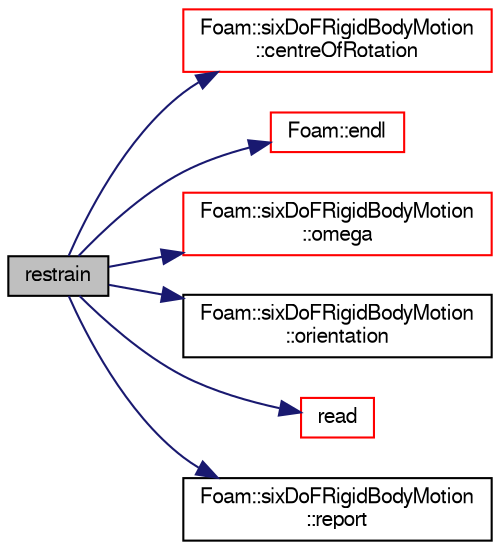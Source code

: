 digraph "restrain"
{
  bgcolor="transparent";
  edge [fontname="FreeSans",fontsize="10",labelfontname="FreeSans",labelfontsize="10"];
  node [fontname="FreeSans",fontsize="10",shape=record];
  rankdir="LR";
  Node212 [label="restrain",height=0.2,width=0.4,color="black", fillcolor="grey75", style="filled", fontcolor="black"];
  Node212 -> Node213 [color="midnightblue",fontsize="10",style="solid",fontname="FreeSans"];
  Node213 [label="Foam::sixDoFRigidBodyMotion\l::centreOfRotation",height=0.2,width=0.4,color="red",URL="$a29530.html#ac69bb45c63cd2a8b38afc3ea65090515",tooltip="Return the current centre of rotation. "];
  Node212 -> Node215 [color="midnightblue",fontsize="10",style="solid",fontname="FreeSans"];
  Node215 [label="Foam::endl",height=0.2,width=0.4,color="red",URL="$a21124.html#a2db8fe02a0d3909e9351bb4275b23ce4",tooltip="Add newline and flush stream. "];
  Node212 -> Node217 [color="midnightblue",fontsize="10",style="solid",fontname="FreeSans"];
  Node217 [label="Foam::sixDoFRigidBodyMotion\l::omega",height=0.2,width=0.4,color="red",URL="$a29530.html#a82d25f29aa98277a0f9e7db54a5f7eee",tooltip="Return the angular velocity in the global frame. "];
  Node212 -> Node222 [color="midnightblue",fontsize="10",style="solid",fontname="FreeSans"];
  Node222 [label="Foam::sixDoFRigidBodyMotion\l::orientation",height=0.2,width=0.4,color="black",URL="$a29530.html#a228c3ca986a5f34cf19ef679f8d80906",tooltip="Return the orientation tensor, Q. "];
  Node212 -> Node223 [color="midnightblue",fontsize="10",style="solid",fontname="FreeSans"];
  Node223 [label="read",height=0.2,width=0.4,color="red",URL="$a29522.html#affa21705bb326eaf3c87a5c6c1e56f3b",tooltip="Update properties from given dictionary. "];
  Node212 -> Node277 [color="midnightblue",fontsize="10",style="solid",fontname="FreeSans"];
  Node277 [label="Foam::sixDoFRigidBodyMotion\l::report",height=0.2,width=0.4,color="black",URL="$a29530.html#a1538c196c66305d82ca5d146cf37067a",tooltip="Return the report Switch. "];
}
